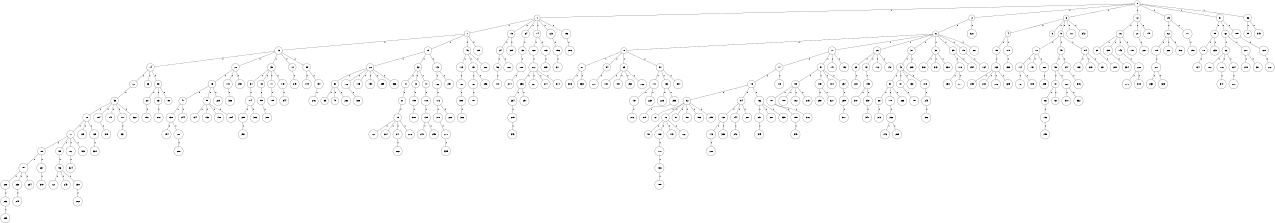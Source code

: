 graph G {
size="8.5,11;"
ratio = "expand;"
fixedsize="true;"
overlap="scale;"
node[shape=circle,width=.12,hight=.12,fontsize=12]
edge[fontsize=12]

0[label=" 0" color=black, pos="0.34285971,1.3936869!"];
1[label=" 1" color=black, pos="0.93801903,1.9244983!"];
2[label=" 2" color=black, pos="2.3225999,2.5198459!"];
3[label=" 3" color=black, pos="2.1357054,1.530326!"];
4[label=" 4" color=black, pos="2.9767402,1.2104374!"];
5[label=" 5" color=black, pos="0.7212933,0.5794639!"];
6[label=" 6" color=black, pos="2.0069451,1.7256879!"];
7[label=" 7" color=black, pos="0.97844898,1.8849269!"];
8[label=" 8" color=black, pos="2.7013041,1.1690799!"];
9[label=" 9" color=black, pos="0.92644271,2.0899021!"];
10[label=" 10" color=black, pos="0.12866201,0.94590081!"];
11[label=" 11" color=black, pos="1.2699169,1.3758357!"];
12[label=" 12" color=black, pos="2.2768411,0.94834544!"];
13[label=" 13" color=black, pos="0.18017203,2.2615818!"];
14[label=" 14" color=black, pos="2.8469592,1.3096458!"];
15[label=" 15" color=black, pos="2.2959977,1.1467169!"];
16[label=" 16" color=black, pos="0.47318651,1.6366248!"];
17[label=" 17" color=black, pos="1.409375,0.64867189!"];
18[label=" 18" color=black, pos="2.3362749,0.80240441!"];
19[label=" 19" color=black, pos="0.0707995,2.8528489!"];
20[label=" 20" color=black, pos="2.7645132,0.3457751!"];
21[label=" 21" color=black, pos="2.3290037,0.1318024!"];
22[label=" 22" color=black, pos="0.59462652,1.0013711!"];
23[label=" 23" color=black, pos="2.6360209,2.8879259!"];
24[label=" 24" color=black, pos="2.4638848,2.5088366!"];
25[label=" 25" color=black, pos="2.2510777,0.41129687!"];
26[label=" 26" color=black, pos="0.75208121,0.19354439!"];
27[label=" 27" color=black, pos="1.3919414,1.1705214!"];
28[label=" 28" color=black, pos="2.8475877,1.1011399!"];
29[label=" 29" color=black, pos="0.12365333,2.3525543!"];
30[label=" 30" color=black, pos="0.67439043,2.6089041!"];
31[label=" 31" color=black, pos="0.50201345,1.4196187!"];
32[label=" 32" color=black, pos="2.0213808,1.8391581!"];
33[label=" 33" color=black, pos="0.085963831,2.8598111!"];
34[label=" 34" color=black, pos="1.4641563,1.6609258!"];
35[label=" 35" color=black, pos="1.0997488,2.0125523!"];
36[label=" 36" color=black, pos="0.34774357,1.1239278!"];
37[label=" 37" color=black, pos="2.3466344,0.18967677!"];
38[label=" 38" color=black, pos="0.83040755,2.3314361!"];
39[label=" 39" color=black, pos="0.29541084,1.2983193!"];
40[label=" 40" color=black, pos="0.67951014,1.5892502!"];
41[label=" 41" color=black, pos="1.3879324,1.603519!"];
42[label=" 42" color=black, pos="2.5024168,1.7081863!"];
43[label=" 43" color=black, pos="1.0958919,0.54950211!"];
44[label=" 44" color=black, pos="2.8344307,0.91503237!"];
45[label=" 45" color=black, pos="1.1499121,1.2020899!"];
46[label=" 46" color=black, pos="2.90329,0.31274064!"];
47[label=" 47" color=black, pos="2.2845808,2.5154924!"];
48[label=" 48" color=black, pos="1.7485373,2.7295649!"];
49[label=" 49" color=black, pos="0.5538039,0.98855825!"];
50[label=" 50" color=black, pos="2.5975287,1.6583863!"];
51[label=" 51" color=black, pos="1.4174831,0.13705603!"];
52[label=" 52" color=black, pos="2.8813184,1.4329788!"];
53[label=" 53" color=black, pos="1.1567975,2.0115501!"];
54[label=" 54" color=black, pos="2.1685946,0.25878829!"];
55[label=" 55" color=black, pos="0.93535068,2.4172663!"];
56[label=" 56" color=black, pos="2.8790233,2.8203576!"];
57[label=" 57" color=black, pos="0.47991517,2.489048!"];
58[label=" 58" color=black, pos="1.5056604,1.7708644!"];
59[label=" 59" color=black, pos="1.3553228,1.1750572!"];
60[label=" 60" color=black, pos="0.96000887,2.2678717!"];
61[label=" 61" color=black, pos="2.2431046,2.1768939!"];
62[label=" 62" color=black, pos="1.6037126,1.8648746!"];
63[label=" 63" color=black, pos="0.20996291,2.2229512!"];
64[label=" 64" color=black, pos="1.4289722,1.5218135!"];
65[label=" 65" color=black, pos="1.8522247,2.9863312!"];
66[label=" 66" color=black, pos="2.1582958,2.2810285!"];
67[label=" 67" color=black, pos="0.66511613,0.75025968!"];
68[label=" 68" color=black, pos="0.06412163,2.7419314!"];
69[label=" 69" color=black, pos="0.29755312,1.7189254!"];
70[label=" 70" color=black, pos="1.3545075,2.4403289!"];
71[label=" 71" color=black, pos="1.865941,1.6534566!"];
72[label=" 72" color=black, pos="0.70658896,1.2038005!"];
73[label=" 73" color=black, pos="1.1861316,0.9166987!"];
74[label=" 74" color=black, pos="2.9473274,0.85804588!"];
75[label=" 75" color=black, pos="0.65381286,2.2375685!"];
76[label=" 76" color=black, pos="0.62643689,0.025160721!"];
77[label=" 77" color=black, pos="0.89832519,2.8252557!"];
78[label=" 78" color=black, pos="0.32788619,1.817303!"];
79[label=" 79" color=black, pos="0.92886475,2.4887403!"];
80[label=" 80" color=black, pos="2.6460298,1.1942673!"];
81[label=" 81" color=black, pos="0.88267259,2.1765888!"];
82[label=" 82" color=black, pos="0.30869324,2.4424435!"];
83[label=" 83" color=black, pos="2.6429402,2.6804406!"];
84[label=" 84" color=black, pos="1.6595119,1.1933671!"];
85[label=" 85" color=black, pos="0.44968747,1.8106698!"];
86[label=" 86" color=black, pos="0.28420741,0.97140083!"];
87[label=" 87" color=black, pos="2.0987324,2.8485259!"];
88[label=" 88" color=black, pos="1.152682,1.5769236!"];
89[label=" 89" color=black, pos="1.1537593,1.8653546!"];
90[label=" 90" color=black, pos="2.788147,1.4249586!"];
91[label=" 91" color=black, pos="2.9878101,1.7004643!"];
92[label=" 92" color=black, pos="1.8110005,1.2051591!"];
93[label=" 93" color=black, pos="1.9124542,0.038261649!"];
94[label=" 94" color=black, pos="1.6438017,0.40973373!"];
95[label=" 95" color=black, pos="0.46980365,0.48729627!"];
96[label=" 96" color=black, pos="2.3010528,0.65784028!"];
97[label=" 97" color=black, pos="2.8177322,1.9172646!"];
98[label=" 98" color=black, pos="0.83099295,2.0369663!"];
99[label=" 99" color=black, pos="0.44762238,1.4661251!"];
100[label=" 100" color=black, pos="1.6312619,2.5193109!"];
101[label=" 101" color=black, pos="2.6871131,2.7403776!"];
102[label=" 102" color=black, pos="0.56723502,2.0734488!"];
103[label=" 103" color=black, pos="0.40837095,1.6595243!"];
104[label=" 104" color=black, pos="1.624965,1.1642358!"];
105[label=" 105" color=black, pos="1.8405595,0.04857628!"];
106[label=" 106" color=black, pos="0.42372361,1.4903555!"];
107[label=" 107" color=black, pos="1.8229731,1.1299689!"];
108[label=" 108" color=black, pos="2.6277648,1.9979511!"];
109[label=" 109" color=black, pos="0.20685232,0.6457926!"];
110[label=" 110" color=black, pos="0.88844009,1.811126!"];
111[label=" 111" color=black, pos="2.2799865,0.0062347939!"];
112[label=" 112" color=black, pos="0.78801496,2.3476486!"];
113[label=" 113" color=black, pos="0.25197106,1.3001269!"];
114[label=" 114" color=black, pos="1.4817675,0.54704066!"];
115[label=" 115" color=black, pos="1.7469629,2.7589757!"];
116[label=" 116" color=black, pos="0.32628933,1.6896055!"];
117[label=" 117" color=black, pos="1.4952555,0.30722898!"];
118[label=" 118" color=black, pos="0.054639502,0.68050666!"];
119[label=" 119" color=black, pos="2.5890053,1.2395775!"];
120[label=" 120" color=black, pos="1.8572121,0.0055947085!"];
121[label=" 121" color=black, pos="2.983451,1.7848778!"];
122[label=" 122" color=black, pos="2.0962039,1.7699591!"];
123[label=" 123" color=black, pos="0.0089280084,0.21789441!"];
124[label=" 124" color=black, pos="1.2858616,0.86835898!"];
125[label=" 125" color=black, pos="2.242898,2.1648128!"];
126[label=" 126" color=black, pos="2.2939429,0.6321635!"];
127[label=" 127" color=black, pos="1.5320609,1.2599685!"];
128[label=" 128" color=black, pos="1.4589671,0.49845609!"];
129[label=" 129" color=black, pos="0.57128481,1.9076366!"];
130[label=" 130" color=black, pos="0.61525236,1.5106555!"];
131[label=" 131" color=black, pos="2.2065306,0.9593977!"];
132[label=" 132" color=black, pos="0.6360498,2.2735093!"];
133[label=" 133" color=black, pos="2.0033446,1.1764852!"];
134[label=" 134" color=black, pos="2.2836415,0.18023583!"];
135[label=" 135" color=black, pos="1.6803897,2.2049753!"];
136[label=" 136" color=black, pos="0.7057676,0.581775!"];
137[label=" 137" color=black, pos="2.9867653,0.94454112!"];
138[label=" 138" color=black, pos="0.1670074,0.22619801!"];
139[label=" 139" color=black, pos="1.1837465,1.8659301!"];
140[label=" 140" color=black, pos="0.0133524,1.6987441!"];
141[label=" 141" color=black, pos="1.5777615,2.3139846!"];
142[label=" 142" color=black, pos="1.683878,0.67710528!"];
143[label=" 143" color=black, pos="2.9344248,0.50362465!"];
144[label=" 144" color=black, pos="0.58551196,1.9172448!"];
145[label=" 145" color=black, pos="0.57481129,1.1742949!"];
146[label=" 146" color=black, pos="2.3169825,1.1153566!"];
147[label=" 147" color=black, pos="2.5860886,1.3205254!"];
148[label=" 148" color=black, pos="0.12072618,0.61613805!"];
149[label=" 149" color=black, pos="1.8944988,0.5598906!"];
150[label=" 150" color=black, pos="2.4243431,0.94264459!"];
151[label=" 151" color=black, pos="0.11907645,0.99896032!"];
152[label=" 152" color=black, pos="2.5316689,2.2768656!"];
153[label=" 153" color=black, pos="2.7779911,2.8482989!"];
154[label=" 154" color=black, pos="2.8516534,1.5957027!"];
155[label=" 155" color=black, pos="0.94494228,1.0371831!"];
156[label=" 156" color=black, pos="2.9354975,2.7641561!"];
157[label=" 157" color=black, pos="2.5834438,2.408373!"];
158[label=" 158" color=black, pos="1.5610426,1.3665548!"];
159[label=" 159" color=black, pos="1.7972869,1.3847074!"];
160[label=" 160" color=black, pos="1.2817203,2.4354359!"];
161[label=" 161" color=black, pos="1.1127336,1.1546849!"];
162[label=" 162" color=black, pos="1.2473903,1.4021291!"];
163[label=" 163" color=black, pos="0.6666156,1.258001!"];
164[label=" 164" color=black, pos="1.0926333,1.4321093!"];
165[label=" 165" color=black, pos="2.3462038,2.6838639!"];
166[label=" 166" color=black, pos="0.1914999,0.58736545!"];
167[label=" 167" color=black, pos="0.41593388,2.3177425!"];
168[label=" 168" color=black, pos="2.633646,2.7573655!"];
169[label=" 169" color=black, pos="2.0369132,2.7107666!"];
170[label=" 170" color=black, pos="2.662438,2.4766361!"];
171[label=" 171" color=black, pos="0.55220791,2.9311666!"];
172[label=" 172" color=black, pos="2.7567942,1.3209182!"];
173[label=" 173" color=black, pos="2.2037582,1.0102445!"];
174[label=" 174" color=black, pos="0.055200928,1.3840448!"];
175[label=" 175" color=black, pos="2.5696828,2.168789!"];
176[label=" 176" color=black, pos="0.45496575,1.9497084!"];
177[label=" 177" color=black, pos="0.83820483,0.77618245!"];
178[label=" 178" color=black, pos="2.7733708,2.8296964!"];
179[label=" 179" color=black, pos="0.98745563,0.97041986!"];
180[label=" 180" color=black, pos="0.12413893,0.84724794!"];
181[label=" 181" color=black, pos="2.2961203,2.7231552!"];
182[label=" 182" color=black, pos="1.4551024,0.82245601!"];
183[label=" 183" color=black, pos="1.8089874,1.228114!"];
184[label=" 184" color=black, pos="2.9173994,1.7558321!"];
185[label=" 185" color=black, pos="0.83829738,0.25624704!"];
186[label=" 186" color=black, pos="2.7848331,1.9372468!"];
187[label=" 187" color=black, pos="2.8468065,2.5165385!"];
188[label=" 188" color=black, pos="1.1990048,0.29884252!"];
189[label=" 189" color=black, pos="2.2212789,2.8464462!"];
190[label=" 190" color=black, pos="0.12919778,1.7011665!"];
191[label=" 191" color=black, pos="1.6601472,0.2021383!"];
192[label=" 192" color=black, pos="2.1071028,1.3331508!"];
193[label=" 193" color=black, pos="1.4899849,2.5570684!"];
194[label=" 194" color=black, pos="2.6753413,0.047106661!"];
195[label=" 195" color=black, pos="0.40198188,0.49309315!"];
196[label=" 196" color=black, pos="1.9274317,0.096111704!"];
197[label=" 197" color=black, pos="0.81393341,1.8250919!"];
198[label=" 198" color=black, pos="2.6114602,1.8813164!"];
199[label=" 199" color=black, pos="2.4555388,0.849154!"];
200[label=" 200" color=black, pos="1.041425,1.5080419!"];
201[label=" 201" color=black, pos="2.7717027,0.80622794!"];
202[label=" 202" color=black, pos="1.5594254,1.9691917!"];
203[label=" 203" color=black, pos="2.4169798,1.562394!"];
204[label=" 204" color=black, pos="0.25422055,2.4931221!"];
205[label=" 205" color=black, pos="2.6010636,0.011285144!"];
206[label=" 206" color=black, pos="0.8444724,1.4841312!"];
207[label=" 207" color=black, pos="1.9760562,0.86265291!"];
208[label=" 208" color=black, pos="2.51559,0.54889118!"];
209[label=" 209" color=black, pos="2.435805,1.7343366!"];
210[label=" 210" color=black, pos="2.2084537,0.95663772!"];
211[label=" 211" color=black, pos="1.1658132,0.96984505!"];
212[label=" 212" color=black, pos="1.1775373,1.4881877!"];
213[label=" 213" color=black, pos="2.7811812,2.9911247!"];
214[label=" 214" color=black, pos="1.3920744,0.92566484!"];
215[label=" 215" color=black, pos="1.8085411,1.3856118!"];
216[label=" 216" color=black, pos="2.1590125,0.61142383!"];
217[label=" 217" color=black, pos="0.28962208,1.590048!"];
218[label=" 218" color=black, pos="1.0492888,0.12350934!"];
219[label=" 219" color=black, pos="2.0657174,2.6351359!"];
220[label=" 220" color=black, pos="2.5563216,1.0218556!"];
221[label=" 221" color=black, pos="1.6227965,2.9631563!"];
222[label=" 222" color=black, pos="0.48823634,0.38300149!"];
223[label=" 223" color=black, pos="0.67713893,0.62090862!"];
224[label=" 224" color=black, pos="1.7031162,1.430969!"];
225[label=" 225" color=black, pos="2.5780929,2.4908141!"];
226[label=" 226" color=black, pos="0.56770262,0.84248387!"];
227[label=" 227" color=black, pos="2.7076778,1.8766747!"];
228[label=" 228" color=black, pos="1.6009434,0.60150214!"];
229[label=" 229" color=black, pos="2.9115107,0.23861086!"];
230[label=" 230" color=black, pos="1.4534797,0.69652453!"];
231[label=" 231" color=black, pos="0.39022562,2.9667701!"];
232[label=" 232" color=black, pos="0.5497656,0.086080126!"];
233[label=" 233" color=black, pos="1.418756,0.75524031!"];
234[label=" 234" color=black, pos="1.1912177,0.61987859!"];
235[label=" 235" color=black, pos="0.075343945,2.1628949!"];
236[label=" 236" color=black, pos="2.3950836,0.90002728!"];
237[label=" 237" color=black, pos="2.3290555,2.7063414!"];
238[label=" 238" color=black, pos="1.7602505,1.9131538!"];
239[label=" 239" color=black, pos="1.720299,0.24381795!"];
240[label=" 240" color=black, pos="1.2776629,2.3979232!"];
241[label=" 241" color=black, pos="2.9067923,1.6828775!"];
242[label=" 242" color=black, pos="1.7508877,1.9969054!"];
243[label=" 243" color=black, pos="1.7993094,1.502519!"];
244[label=" 244" color=black, pos="1.9241974,1.5009873!"];
245[label=" 245" color=black, pos="2.5411844,1.0357881!"];
246[label=" 246" color=black, pos="1.6101945,0.451911!"];
247[label=" 247" color=black, pos="0.82886574,1.6005582!"];
248[label=" 248" color=black, pos="2.025627,0.8029476!"];
249[label=" 249" color=black, pos="2.1516449,2.0304293!"];
250[label=" 250" color=black, pos="1.7885813,2.7287641!"];
251[label=" 251" color=black, pos="0.18713507,1.7822836!"];
252[label=" 252" color=black, pos="0.63382931,2.3645853!"];
253[label=" 253" color=black, pos="2.4905996,2.4764486!"];
254[label=" 254" color=black, pos="0.34931522,0.43128767!"];
255[label=" 255" color=black, pos="1.6240885,2.2847096!"];
256[label=" 256" color=black, pos="2.0303273,0.58213489!"];
257[label=" 257" color=black, pos="2.5734824,0.08450463!"];
258[label=" 258" color=black, pos="1.6398989,2.9499543!"];
259[label=" 259" color=black, pos="2.0445518,0.93836641!"];
260[label=" 260" color=black, pos="2.0155089,0.85339482!"];
261[label=" 261" color=black, pos="1.7033251,0.60690256!"];
262[label=" 262" color=black, pos="0.25820296,1.2308212!"];
263[label=" 263" color=black, pos="1.0700361,0.53200703!"];
264[label=" 264" color=black, pos="2.6031881,1.2823355!"];
265[label=" 265" color=black, pos="1.7267061,2.5387341!"];
266[label=" 266" color=black, pos="2.1801089,0.19363899!"];
267[label=" 267" color=black, pos="2.2209264,0.90304181!"];
268[label=" 268" color=black, pos="1.4349571,0.7425437!"];
269[label=" 269" color=black, pos="1.08628,2.1909224!"];
270[label=" 270" color=black, pos="1.3876365,2.2267745!"];
271[label=" 271" color=black, pos="0.93727451,1.558036!"];
272[label=" 272" color=black, pos="0.87292341,2.7171331!"];
273[label=" 273" color=black, pos="2.2072115,2.9662345!"];
274[label=" 274" color=black, pos="0.74455557,1.6119811!"];
275[label=" 275" color=black, pos="1.2918789,0.20191717!"];
276[label=" 276" color=black, pos="2.2714595,0.86511814!"];
277[label=" 277" color=black, pos="1.2939071,2.7022225!"];
278[label=" 278" color=black, pos="1.4777842,0.1392162!"];
279[label=" 279" color=black, pos="2.6877785,1.9555213!"];
280[label=" 280" color=black, pos="2.5376236,2.1603314!"];
281[label=" 281" color=black, pos="1.9285216,0.13215549!"];
282[label=" 282" color=black, pos="2.2864394,0.63855904!"];
283[label=" 283" color=black, pos="1.2591594,1.3051543!"];
284[label=" 284" color=black, pos="2.7849371,1.8883585!"];
285[label=" 285" color=black, pos="2.226313,0.76038781!"];
286[label=" 286" color=black, pos="1.519578,2.1191559!"];
287[label=" 287" color=black, pos="1.5968562,0.76805842!"];
288[label=" 288" color=black, pos="2.7473316,2.8793148!"];
289[label=" 289" color=black, pos="0.054955736,0.34893031!"];
290[label=" 290" color=black, pos="0.75560689,2.9197135!"];
291[label=" 291" color=black, pos="0.82796557,2.5453853!"];
292[label=" 292" color=black, pos="0.39514021,0.69174685!"];
293[label=" 293" color=black, pos="0.024324852,2.3255504!"];
294[label=" 294" color=black, pos="0.35173867,0.7512594!"];
295[label=" 295" color=black, pos="0.51938359,2.0830746!"];
296[label=" 296" color=black, pos="1.4477076,1.9425684!"];
297[label=" 297" color=black, pos="0.97385972,2.8440585!"];
298[label=" 298" color=black, pos="0.27898809,1.7442329!"];
299[label=" 299" color=black, pos="1.9886398,0.7198563!"];
300[label=" 300" color=black, pos="0.72336206,2.0052332!"];
301[label=" 301" color=black, pos="1.8637378,0.2915898!"];
302[label=" 302" color=black, pos="1.7754899,1.1640713!"];
303[label=" 303" color=black, pos="0.56216701,2.5615888!"];
304[label=" 304" color=black, pos="0.20953525,1.512538!"];
305[label=" 305" color=black, pos="0.79565593,2.9128616!"];
306[label=" 306" color=black, pos="1.1203685,2.1815977!"];
307[label=" 307" color=black, pos="1.9467128,1.4927883!"];
308[label=" 308" color=black, pos="2.3130571,0.41776174!"];
309[label=" 309" color=black, pos="0.82880508,2.3922714!"];
310[label=" 310" color=black, pos="2.7522007,1.8991686!"];
311[label=" 311" color=black, pos="2.8034886,2.3242424!"];
312[label=" 312" color=black, pos="2.9649145,0.19641881!"];
313[label=" 313" color=black, pos="2.193377,2.8352145!"];
314[label=" 314" color=black, pos="0.76637491,0.42275382!"];
315[label=" 315" color=black, pos="1.9182661,2.3831625!"];
316[label=" 316" color=black, pos="1.4135636,2.4081182!"];
317[label=" 317" color=black, pos="0.5102758,0.8466637!"];
318[label=" 318" color=black, pos="0.35673233,0.57684427!"];
319[label=" 319" color=black, pos="2.2065896,0.17324477!"];
320[label=" 320" color=black, pos="0.73786708,0.93207459!"];
321[label=" 321" color=black, pos="0.47894397,1.2449896!"];
322[label=" 322" color=black, pos="1.7841012,1.9584066!"];
323[label=" 323" color=black, pos="2.5832855,2.9336905!"];
324[label=" 324" color=black, pos="1.1424933,2.2392178!"];
325[label=" 325" color=black, pos="0.1421983,0.91524566!"];
326[label=" 326" color=black, pos="1.8317137,2.6591516!"];
327[label=" 327" color=black, pos="0.3931766,2.2098075!"];
328[label=" 328" color=black, pos="1.2020599,1.0622877!"];
329[label=" 329" color=black, pos="0.90917111,0.92632275!"];
330[label=" 330" color=black, pos="1.9750207,1.3956396!"];
331[label=" 331" color=black, pos="1.2262984,1.5551553!"];
332[label=" 332" color=black, pos="1.6711388,2.0215609!"];
333[label=" 333" color=black, pos="0.88025451,0.31226777!"];
334[label=" 334" color=black, pos="2.4288964,1.7502716!"];
335[label=" 335" color=black, pos="1.8038156,0.95311673!"];
336[label=" 336" color=black, pos="2.1019611,0.68687941!"];
337[label=" 337" color=black, pos="1.3226818,0.70440453!"];
338[label=" 338" color=black, pos="1.4979315,2.8560086!"];
339[label=" 339" color=black, pos="0.42937428,2.0930216!"];
340[label=" 340" color=black, pos="2.2055369,2.9138503!"];
341[label=" 341" color=black, pos="1.051389,0.79775967!"];
342[label=" 342" color=black, pos="2.1975374,2.3023585!"];
343[label=" 343" color=black, pos="1.5081103,2.0072285!"];
344[label=" 344" color=black, pos="0.27087964,1.6212037!"];
345[label=" 345" color=black, pos="1.3073101,0.89126384!"];
346[label=" 346" color=black, pos="0.42565233,1.5294715!"];
347[label=" 347" color=black, pos="2.1584363,1.9555397!"];
348[label=" 348" color=black, pos="0.73707553,2.4497647!"];
349[label=" 349" color=black, pos="1.0955081,0.26874991!"];
0--1[label="1"]
0--2[label="1"]
0--3[label="1"]
0--12[label="1"]
0--25[label="1"]
0--31[label="1"]
0--36[label="1"]
1--7[label="1"]
1--15[label="1"]
1--64[label="1"]
1--74[label="1"]
1--123[label="1"]
1--196[label="1"]
2--6[label="1"]
2--321[label="1"]
3--4[label="1"]
3--5[label="1"]
3--9[label="1"]
3--117[label="1"]
3--342[label="1"]
4--85[label="1"]
4--175[label="1"]
6--8[label="1"]
6--11[label="1"]
6--26[label="1"]
6--37[label="1"]
6--38[label="1"]
6--39[label="1"]
6--75[label="1"]
6--201[label="1"]
7--13[label="1"]
7--19[label="1"]
7--46[label="1"]
7--159[label="1"]
8--21[label="1"]
8--54[label="1"]
8--65[label="1"]
8--97[label="1"]
9--10[label="1"]
9--49[label="1"]
9--84[label="1"]
10--114[label="1"]
10--191[label="1"]
10--260[label="1"]
11--17[label="1"]
11--57[label="1"]
11--147[label="1"]
11--152[label="1"]
12--16[label="1"]
12--27[label="1"]
12--149[label="1"]
13--14[label="1"]
13--20[label="1"]
13--33[label="1"]
13--72[label="1"]
13--89[label="1"]
14--22[label="1"]
14--23[label="1"]
14--50[label="1"]
15--24[label="1"]
15--305[label="1"]
16--29[label="1"]
16--135[label="1"]
16--143[label="1"]
16--151[label="1"]
17--18[label="1"]
17--118[label="1"]
18--52[label="1"]
18--94[label="1"]
18--162[label="1"]
19--28[label="1"]
19--32[label="1"]
19--142[label="1"]
20--45[label="1"]
20--140[label="1"]
20--290[label="1"]
21--306[label="1"]
21--333[label="1"]
22--53[label="1"]
24--56[label="1"]
24--106[label="1"]
25--82[label="1"]
25--171[label="1"]
26--63[label="1"]
26--73[label="1"]
26--112[label="1"]
26--146[label="1"]
27--227[label="1"]
28--30[label="1"]
28--126[label="1"]
28--145[label="1"]
28--190[label="1"]
28--259[label="1"]
28--336[label="1"]
29--209[label="1"]
30--35[label="1"]
30--40[label="1"]
30--292[label="1"]
31--59[label="1"]
31--62[label="1"]
31--105[label="1"]
32--41[label="1"]
32--42[label="1"]
32--44[label="1"]
33--34[label="1"]
33--43[label="1"]
33--71[label="1"]
33--148[label="1"]
34--174[label="1"]
36--55[label="1"]
36--340[label="1"]
37--48[label="1"]
37--289[label="1"]
38--308[label="1"]
38--313[label="1"]
38--330[label="1"]
39--116[label="1"]
39--294[label="1"]
41--61[label="1"]
42--199[label="1"]
43--99[label="1"]
44--100[label="1"]
45--47[label="1"]
45--95[label="1"]
45--229[label="1"]
46--113[label="1"]
46--131[label="1"]
46--202[label="1"]
47--138[label="1"]
47--244[label="1"]
48--51[label="1"]
48--87[label="1"]
48--133[label="1"]
48--218[label="1"]
49--58[label="1"]
49--247[label="1"]
50--60[label="1"]
50--69[label="1"]
50--88[label="1"]
51--68[label="1"]
51--178[label="1"]
51--265[label="1"]
52--67[label="1"]
52--76[label="1"]
52--91[label="1"]
52--157[label="1"]
52--193[label="1"]
52--255[label="1"]
53--70[label="1"]
53--104[label="1"]
53--141[label="1"]
53--177[label="1"]
53--322[label="1"]
54--221[label="1"]
56--110[label="1"]
57--98[label="1"]
57--109[label="1"]
57--184[label="1"]
57--237[label="1"]
58--81[label="1"]
58--222[label="1"]
59--78[label="1"]
59--233[label="1"]
60--192[label="1"]
61--79[label="1"]
62--66[label="1"]
62--217[label="1"]
63--234[label="1"]
64--83[label="1"]
65--180[label="1"]
65--194[label="1"]
65--252[label="1"]
65--266[label="1"]
66--102[label="1"]
66--176[label="1"]
66--224[label="1"]
68--273[label="1"]
69--270[label="1"]
70--77[label="1"]
70--125[label="1"]
70--129[label="1"]
71--185[label="1"]
72--249[label="1"]
73--155[label="1"]
74--128[label="1"]
74--165[label="1"]
75--164[label="1"]
76--90[label="1"]
76--103[label="1"]
76--119[label="1"]
76--122[label="1"]
77--80[label="1"]
77--93[label="1"]
77--161[label="1"]
77--183[label="1"]
78--124[label="1"]
79--127[label="1"]
79--204[label="1"]
79--241[label="1"]
79--276[label="1"]
80--150[label="1"]
80--287[label="1"]
81--86[label="1"]
81--92[label="1"]
82--115[label="1"]
82--268[label="1"]
82--312[label="1"]
83--188[label="1"]
84--169[label="1"]
84--203[label="1"]
84--231[label="1"]
85--163[label="1"]
86--136[label="1"]
87--101[label="1"]
89--179[label="1"]
89--197[label="1"]
93--96[label="1"]
94--130[label="1"]
94--144[label="1"]
94--207[label="1"]
95--134[label="1"]
95--153[label="1"]
95--158[label="1"]
95--284[label="1"]
96--121[label="1"]
96--243[label="1"]
96--250[label="1"]
97--111[label="1"]
97--132[label="1"]
97--304[label="1"]
98--107[label="1"]
98--108[label="1"]
98--182[label="1"]
98--215[label="1"]
99--200[label="1"]
100--139[label="1"]
103--170[label="1"]
104--315[label="1"]
105--120[label="1"]
107--195[label="1"]
107--316[label="1"]
109--258[label="1"]
109--327[label="1"]
111--137[label="1"]
111--223[label="1"]
113--168[label="1"]
114--167[label="1"]
114--348[label="1"]
115--211[label="1"]
116--230[label="1"]
116--277[label="1"]
120--267[label="1"]
123--156[label="1"]
126--328[label="1"]
128--212[label="1"]
129--320[label="1"]
130--173[label="1"]
130--338[label="1"]
131--160[label="1"]
131--296[label="1"]
132--225[label="1"]
132--253[label="1"]
135--334[label="1"]
136--298[label="1"]
137--272[label="1"]
138--154[label="1"]
138--181[label="1"]
139--240[label="1"]
139--299[label="1"]
140--325[label="1"]
142--166[label="1"]
142--291[label="1"]
143--228[label="1"]
144--242[label="1"]
148--344[label="1"]
150--208[label="1"]
150--238[label="1"]
150--254[label="1"]
155--307[label="1"]
155--337[label="1"]
156--311[label="1"]
160--187[label="1"]
161--324[label="1"]
162--257[label="1"]
162--281[label="1"]
162--335[label="1"]
163--205[label="1"]
163--213[label="1"]
163--286[label="1"]
163--329[label="1"]
165--283[label="1"]
166--172[label="1"]
168--309[label="1"]
170--186[label="1"]
171--198[label="1"]
172--210[label="1"]
172--226[label="1"]
173--220[label="1"]
174--235[label="1"]
174--303[label="1"]
175--293[label="1"]
176--347[label="1"]
177--331[label="1"]
178--236[label="1"]
181--288[label="1"]
186--189[label="1"]
188--214[label="1"]
195--349[label="1"]
196--206[label="1"]
197--216[label="1"]
199--300[label="1"]
208--232[label="1"]
210--271[label="1"]
211--263[label="1"]
211--323[label="1"]
212--256[label="1"]
212--261[label="1"]
212--274[label="1"]
212--314[label="1"]
217--219[label="1"]
217--301[label="1"]
218--248[label="1"]
222--310[label="1"]
222--332[label="1"]
224--280[label="1"]
228--278[label="1"]
228--318[label="1"]
232--295[label="1"]
235--251[label="1"]
236--246[label="1"]
236--269[label="1"]
237--239[label="1"]
238--245[label="1"]
239--317[label="1"]
241--262[label="1"]
247--346[label="1"]
248--302[label="1"]
250--282[label="1"]
253--279[label="1"]
256--264[label="1"]
256--297[label="1"]
257--345[label="1"]
260--285[label="1"]
264--275[label="1"]
271--339[label="1"]
275--343[label="1"]
287--319[label="1"]
309--326[label="1"]
337--341[label="1"]

}
